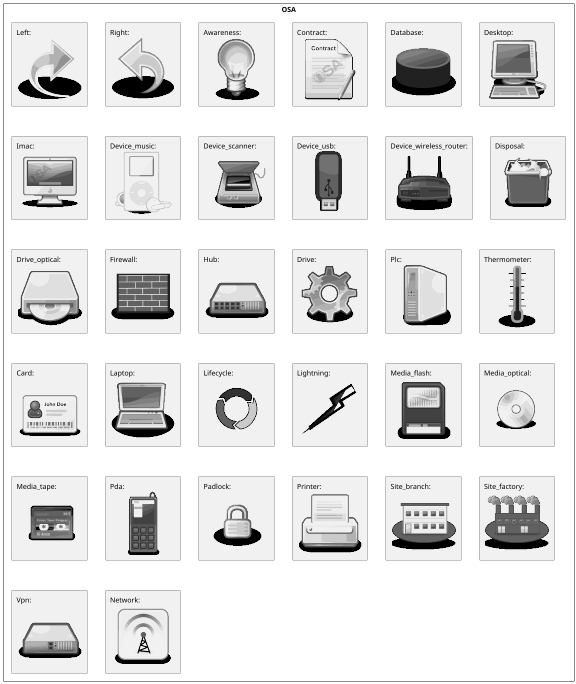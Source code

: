 @startuml
'Adapted from https://github.com/Crashedmind/PlantUML-opensecurityarchitecture-icons/blob/master/all
scale .5
!include <osa/arrow/green/left/left>
!include <osa/arrow/yellow/right/right>
!include <osa/awareness/awareness>
!include <osa/contract/contract>
!include <osa/database/database>
!include <osa/desktop/desktop>
!include <osa/desktop/imac/imac>
!include <osa/device_music/device_music>
!include <osa/device_scanner/device_scanner>
!include <osa/device_usb/device_usb>
!include <osa/device_wireless_router/device_wireless_router>
!include <osa/disposal/disposal>
!include <osa/drive_optical/drive_optical>
!include <osa/firewall/firewall>
!include <osa/hub/hub>
!include <osa/ics/drive/drive>
!include <osa/ics/plc/plc>
!include <osa/ics/thermometer/thermometer>
!include <osa/id/card/card>
!include <osa/laptop/laptop>
!include <osa/lifecycle/lifecycle>
!include <osa/lightning/lightning>
!include <osa/media_flash/media_flash>
!include <osa/media_optical/media_optical>
!include <osa/media_tape/media_tape>
!include <osa/mobile/pda/pda>
!include <osa/padlock/padlock>
!include <osa/printer/printer>
!include <osa/site_branch/site_branch>
!include <osa/site_factory/site_factory>
!include <osa/vpn/vpn>
!include <osa/wireless/network/network>

rectangle "OSA" {
rectangle "Left:\n <$left>"
rectangle "Right:\n <$right>"
rectangle "Awareness:\n <$awareness>"
rectangle "Contract:\n <$contract>"
rectangle "Database:\n <$database>"
rectangle "Desktop:\n <$desktop>"
rectangle "Imac:\n <$imac>"
rectangle "Device_music:\n <$device_music>"
rectangle "Device_scanner:\n <$device_scanner>"
rectangle "Device_usb:\n <$device_usb>"
rectangle "Device_wireless_router:\n <$device_wireless_router>"
rectangle "Disposal:\n <$disposal>"
rectangle "Drive_optical:\n <$drive_optical>"
rectangle "Firewall:\n <$firewall>"
rectangle "Hub:\n <$hub>"
rectangle "Drive:\n <$drive>"
rectangle "Plc:\n <$plc>"
rectangle "Thermometer:\n <$thermometer>"
rectangle "Card:\n <$card>"
rectangle "Laptop:\n <$laptop>"
rectangle "Lifecycle:\n <$lifecycle>"
rectangle "Lightning:\n <$lightning>"
rectangle "Media_flash:\n <$media_flash>"
rectangle "Media_optical:\n <$media_optical>"
rectangle "Media_tape:\n <$media_tape>"
rectangle "Pda:\n <$pda>"
rectangle "Padlock:\n <$padlock>"
rectangle "Printer:\n <$printer>"
rectangle "Site_branch:\n <$site_branch>"
rectangle "Site_factory:\n <$site_factory>"
rectangle "Vpn:\n <$vpn>"
rectangle "Network:\n <$network>"
}
@enduml

